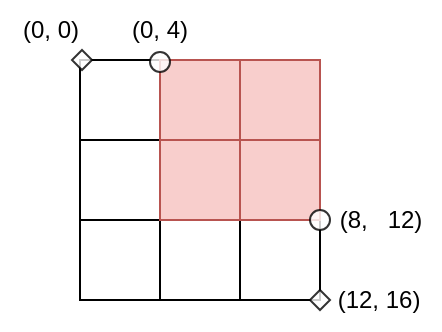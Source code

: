 <mxfile version="21.6.8" type="device">
  <diagram name="Seite-1" id="YAr1CqjWRDItSa-sj4Ly">
    <mxGraphModel dx="1364" dy="795" grid="1" gridSize="10" guides="1" tooltips="1" connect="1" arrows="1" fold="1" page="1" pageScale="1" pageWidth="827" pageHeight="1169" math="0" shadow="0">
      <root>
        <mxCell id="0" />
        <mxCell id="1" parent="0" />
        <mxCell id="lm4NCH0D7gExTKU5RXeK-1" value="" style="whiteSpace=wrap;html=1;aspect=fixed;" parent="1" vertex="1">
          <mxGeometry x="280" y="120" width="40" height="40" as="geometry" />
        </mxCell>
        <mxCell id="lm4NCH0D7gExTKU5RXeK-6" value="" style="whiteSpace=wrap;html=1;aspect=fixed;" parent="1" vertex="1">
          <mxGeometry x="280" y="160" width="40" height="40" as="geometry" />
        </mxCell>
        <mxCell id="lm4NCH0D7gExTKU5RXeK-7" value="" style="whiteSpace=wrap;html=1;aspect=fixed;" parent="1" vertex="1">
          <mxGeometry x="280" y="200" width="40" height="40" as="geometry" />
        </mxCell>
        <mxCell id="lm4NCH0D7gExTKU5RXeK-8" value="" style="whiteSpace=wrap;html=1;aspect=fixed;" parent="1" vertex="1">
          <mxGeometry x="320" y="200" width="40" height="40" as="geometry" />
        </mxCell>
        <mxCell id="lm4NCH0D7gExTKU5RXeK-9" value="" style="whiteSpace=wrap;html=1;aspect=fixed;" parent="1" vertex="1">
          <mxGeometry x="360" y="200" width="40" height="40" as="geometry" />
        </mxCell>
        <mxCell id="lm4NCH0D7gExTKU5RXeK-2" value="" style="whiteSpace=wrap;html=1;aspect=fixed;fillColor=#f8cecc;strokeColor=#b85450;" parent="1" vertex="1">
          <mxGeometry x="320" y="120" width="40" height="40" as="geometry" />
        </mxCell>
        <mxCell id="lm4NCH0D7gExTKU5RXeK-3" value="" style="whiteSpace=wrap;html=1;aspect=fixed;fillColor=#f8cecc;strokeColor=#b85450;" parent="1" vertex="1">
          <mxGeometry x="360" y="120" width="40" height="40" as="geometry" />
        </mxCell>
        <mxCell id="lm4NCH0D7gExTKU5RXeK-4" value="" style="whiteSpace=wrap;html=1;aspect=fixed;fillColor=#f8cecc;strokeColor=#b85450;" parent="1" vertex="1">
          <mxGeometry x="360" y="160" width="40" height="40" as="geometry" />
        </mxCell>
        <mxCell id="lm4NCH0D7gExTKU5RXeK-5" value="" style="whiteSpace=wrap;html=1;aspect=fixed;fillColor=#f8cecc;strokeColor=#b85450;" parent="1" vertex="1">
          <mxGeometry x="320" y="160" width="40" height="40" as="geometry" />
        </mxCell>
        <mxCell id="lm4NCH0D7gExTKU5RXeK-10" value="" style="ellipse;html=1;aspect=fixed;fontColor=default;whiteSpace=wrap;opacity=80;" parent="1" vertex="1">
          <mxGeometry x="315" y="116" width="10" height="10" as="geometry" />
        </mxCell>
        <mxCell id="lm4NCH0D7gExTKU5RXeK-11" value="" style="ellipse;whiteSpace=wrap;html=1;aspect=fixed;opacity=80;" parent="1" vertex="1">
          <mxGeometry x="395" y="195" width="10" height="10" as="geometry" />
        </mxCell>
        <mxCell id="lm4NCH0D7gExTKU5RXeK-12" value="(0, 4)" style="text;html=1;strokeColor=none;fillColor=none;align=center;verticalAlign=middle;whiteSpace=wrap;rounded=0;" parent="1" vertex="1">
          <mxGeometry x="290" y="90" width="60" height="30" as="geometry" />
        </mxCell>
        <mxCell id="lm4NCH0D7gExTKU5RXeK-13" value="(8,&amp;nbsp;&amp;nbsp; 12)" style="text;html=1;align=center;verticalAlign=middle;resizable=0;points=[];autosize=1;strokeColor=none;fillColor=none;" parent="1" vertex="1">
          <mxGeometry x="400" y="185" width="60" height="30" as="geometry" />
        </mxCell>
        <mxCell id="lm4NCH0D7gExTKU5RXeK-14" value="(0, 0)" style="text;html=1;align=center;verticalAlign=middle;resizable=0;points=[];autosize=1;strokeColor=none;fillColor=none;" parent="1" vertex="1">
          <mxGeometry x="240" y="90" width="50" height="30" as="geometry" />
        </mxCell>
        <mxCell id="lm4NCH0D7gExTKU5RXeK-15" value="(12, 16)" style="text;html=1;align=center;verticalAlign=middle;resizable=0;points=[];autosize=1;strokeColor=none;fillColor=none;" parent="1" vertex="1">
          <mxGeometry x="399" y="225" width="60" height="30" as="geometry" />
        </mxCell>
        <mxCell id="lm4NCH0D7gExTKU5RXeK-16" value="" style="rhombus;whiteSpace=wrap;html=1;opacity=80;" parent="1" vertex="1">
          <mxGeometry x="276" y="115" width="10" height="10" as="geometry" />
        </mxCell>
        <mxCell id="lm4NCH0D7gExTKU5RXeK-19" value="" style="rhombus;whiteSpace=wrap;html=1;opacity=80;" parent="1" vertex="1">
          <mxGeometry x="395" y="235" width="10" height="10" as="geometry" />
        </mxCell>
      </root>
    </mxGraphModel>
  </diagram>
</mxfile>
